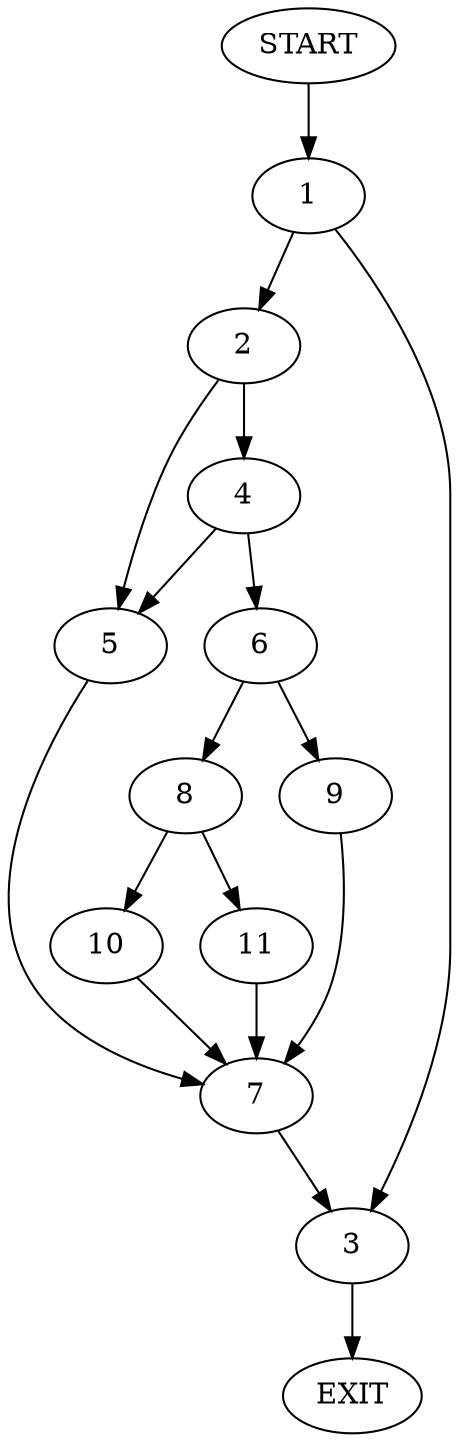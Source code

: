 digraph {
0 [label="START"]
12 [label="EXIT"]
0 -> 1
1 -> 2
1 -> 3
2 -> 4
2 -> 5
3 -> 12
4 -> 6
4 -> 5
5 -> 7
6 -> 8
6 -> 9
7 -> 3
8 -> 10
8 -> 11
9 -> 7
11 -> 7
10 -> 7
}
